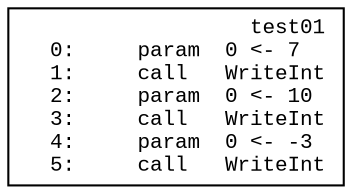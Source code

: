 digraph IR {
  graph [fontname="Times New Roman",fontsize=10];
  node  [fontname="Courier New",fontsize=10];
  edge  [fontname="Times New Roman",fontsize=10];

  // scope 'test01'
  test01_cb [label="test01\r  0:     param  0 <- 7\l  1:     call   WriteInt\l  2:     param  0 <- 10\l  3:     call   WriteInt\l  4:     param  0 <- -3\l  5:     call   WriteInt\l",shape=box]
}
